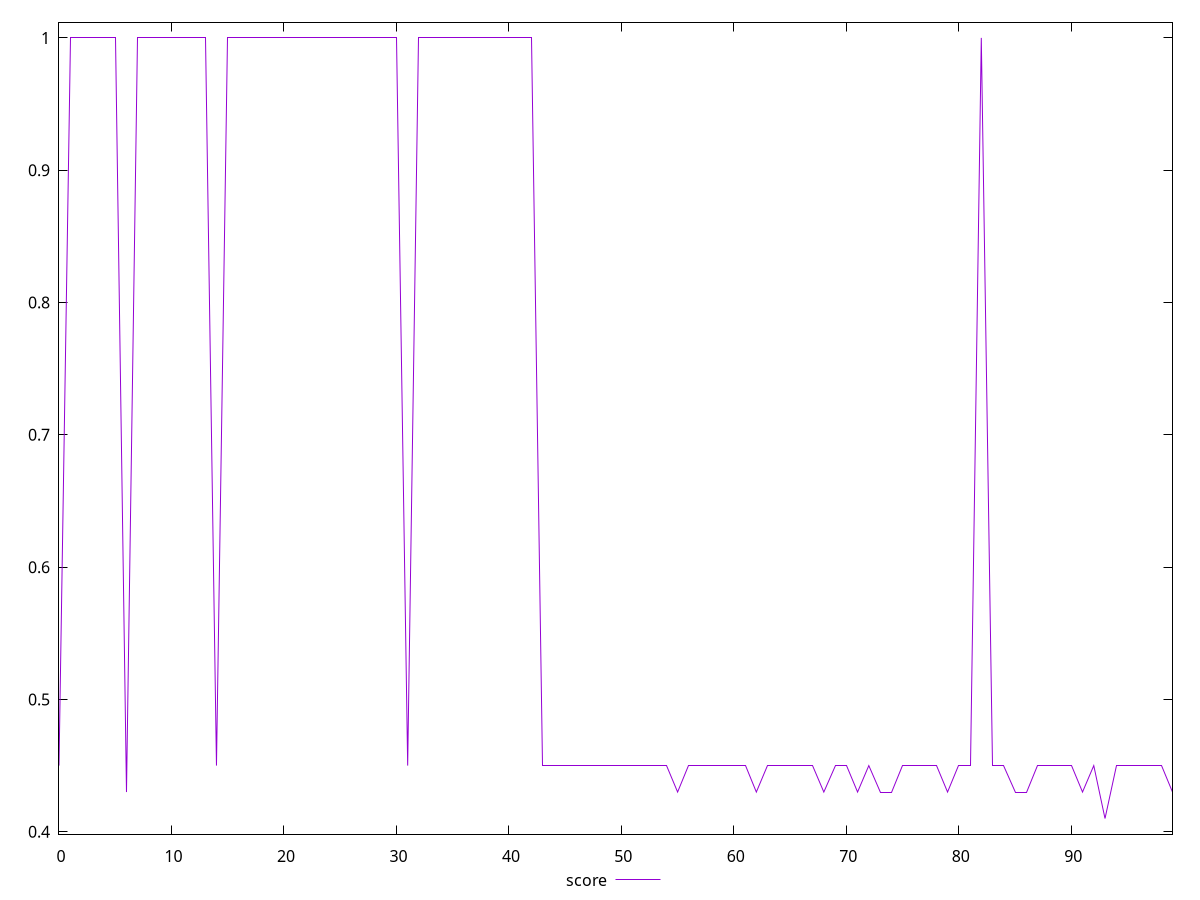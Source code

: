reset

$score <<EOF
0 0.45
1 1
2 1
3 1
4 1
5 1
6 0.43
7 1
8 1
9 1
10 1
11 1
12 1
13 1
14 0.45
15 1
16 1
17 1
18 1
19 1
20 1
21 1
22 1
23 1
24 1
25 1
26 1
27 1
28 1
29 1
30 1
31 0.45
32 1
33 1
34 1
35 1
36 1
37 1
38 1
39 1
40 1
41 1
42 1
43 0.45
44 0.45
45 0.45
46 0.45
47 0.45
48 0.45
49 0.45
50 0.45
51 0.45
52 0.45
53 0.45
54 0.45
55 0.43
56 0.45
57 0.45
58 0.45
59 0.45
60 0.45
61 0.45
62 0.43
63 0.45
64 0.45
65 0.45
66 0.45
67 0.45
68 0.43
69 0.45
70 0.45
71 0.43
72 0.45
73 0.43
74 0.43
75 0.45
76 0.45
77 0.45
78 0.45
79 0.43
80 0.45
81 0.45
82 1
83 0.45
84 0.45
85 0.43
86 0.43
87 0.45
88 0.45
89 0.45
90 0.45
91 0.43
92 0.45
93 0.41
94 0.45
95 0.45
96 0.45
97 0.45
98 0.45
99 0.43
EOF

set key outside below
set xrange [0:99]
set yrange [0.3982:1.0118]
set trange [0.3982:1.0118]
set terminal svg size 640, 500 enhanced background rgb 'white'
set output "report_00009_2021-02-08T22-37-41.559Z/offscreen-images/samples/pages/score/values.svg"

plot $score title "score" with line

reset
